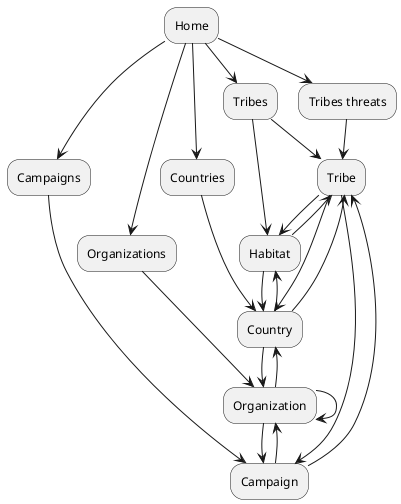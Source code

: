 @startuml
Home -down-> Tribes
Home -down-> Countries
Home -down-> Campaigns
Home -down-> Organizations
Home -down-> "Tribes threats" as Threats

Tribes --> Tribe
Tribes --> Habitat

Countries --> Country

Campaigns --> Campaign

Organizations --> Organization

Threats --> Tribe

Tribe --> Habitat
Tribe --> Country
Tribe --> Campaign

Campaign --> Tribe
Campaign --> Organization

Country --> Habitat
Country --> Tribe
Country --> Organization

Organization --> Country
Organization --> Campaign
Organization --> Organization

Habitat --> Country
Habitat --> Tribe
@enduml